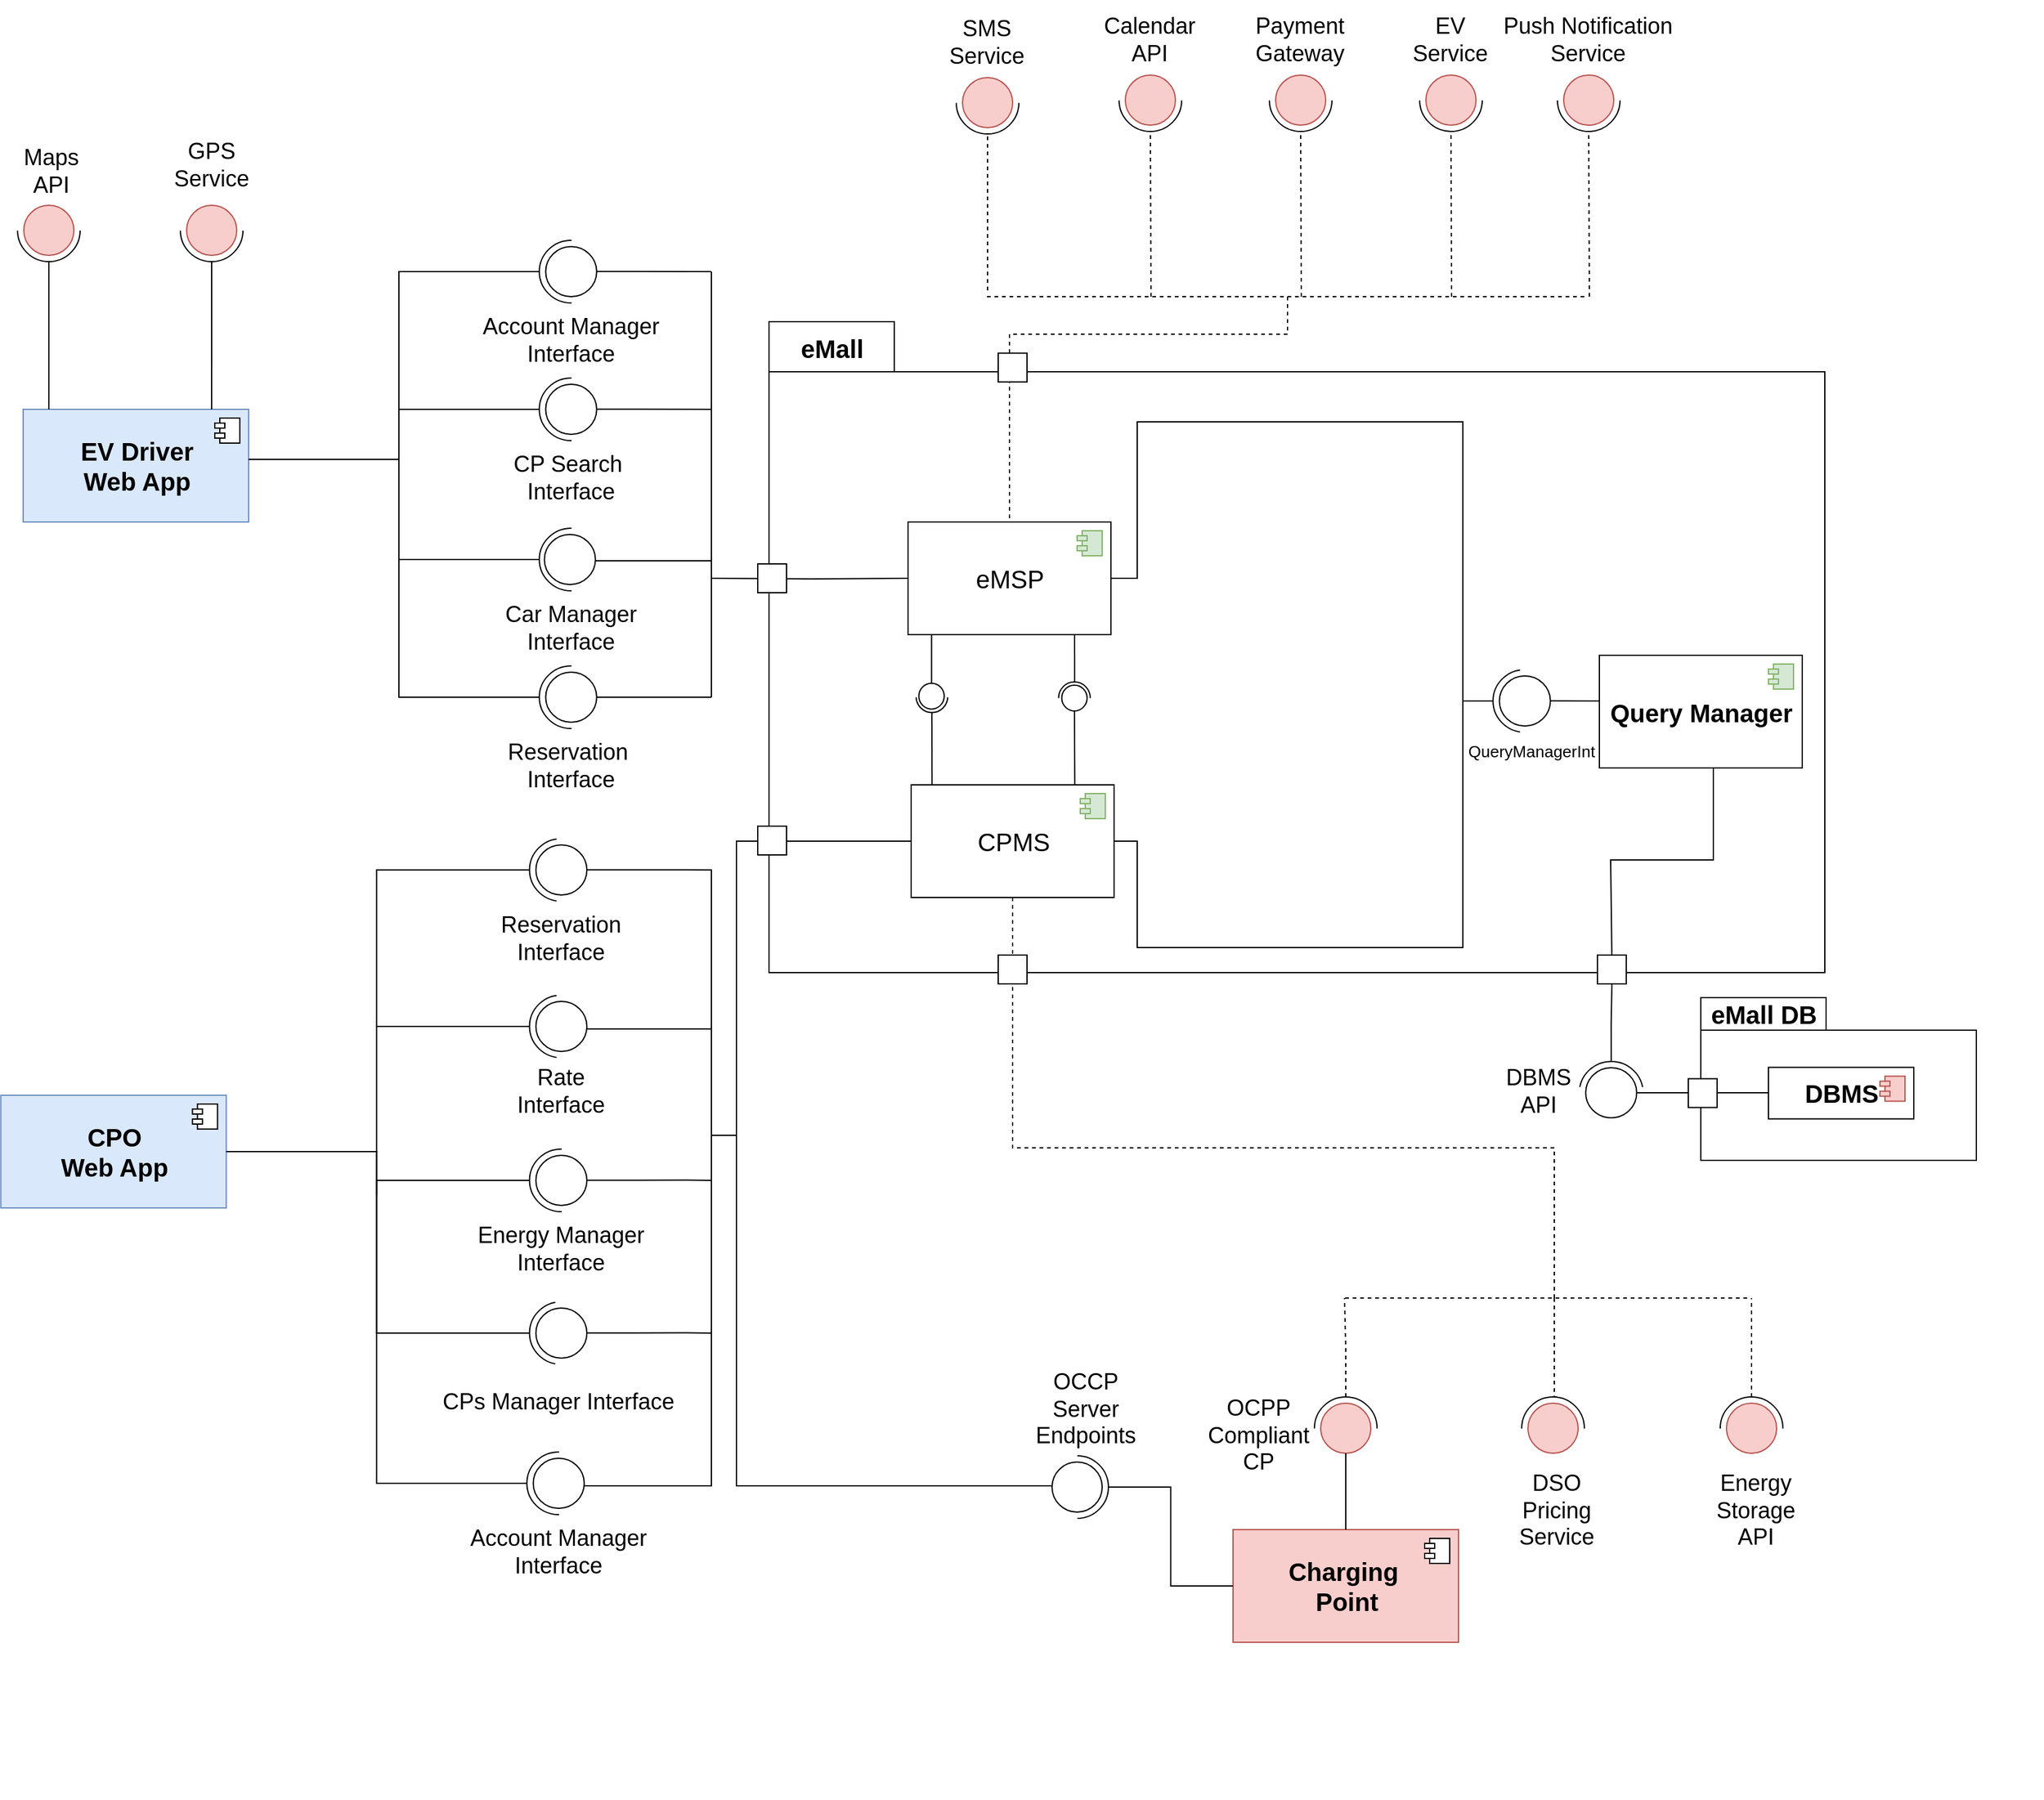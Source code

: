 <mxfile version="20.7.4" type="device"><diagram id="Lw5kkMuMrnF7vJ6KjVIi" name="Pagina-1"><mxGraphModel dx="2704" dy="1705" grid="1" gridSize="10" guides="1" tooltips="1" connect="1" arrows="1" fold="1" page="1" pageScale="1" pageWidth="827" pageHeight="1169" math="0" shadow="0"><root><mxCell id="0"/><mxCell id="1" parent="0"/><mxCell id="701" value="" style="group;rotation=90;" parent="1" connectable="0" vertex="1"><mxGeometry x="-53" y="458" width="60.5" height="91.5" as="geometry"/></mxCell><mxCell id="702" value="" style="group;rotation=0;rounded=0;fontSize=20;" parent="701" connectable="0" vertex="1"><mxGeometry x="43" y="-57" width="55" height="60" as="geometry"/></mxCell><mxCell id="703" value="" style="ellipse;fillColor=#ffffff;strokeColor=#000000;fontSize=20;rotation=-180;" parent="702" vertex="1"><mxGeometry x="7" y="5" width="50" height="50" as="geometry"/></mxCell><mxCell id="704" value="" style="rounded=0;whiteSpace=wrap;html=1;fontSize=20;strokeWidth=0;rotation=-180;strokeColor=none;" parent="702" vertex="1"><mxGeometry x="2" width="30" height="60" as="geometry"/></mxCell><mxCell id="705" value="" style="ellipse;fontSize=20;rotation=-180;" parent="702" vertex="1"><mxGeometry x="12" y="10" width="40" height="40" as="geometry"/></mxCell><mxCell id="224" value="" style="endArrow=none;html=1;fontSize=20;entryX=0;entryY=0.5;entryDx=0;entryDy=0;dashed=1;" parent="1" edge="1"><mxGeometry width="50" height="50" relative="1" as="geometry"><mxPoint x="431" y="-520" as="sourcePoint"/><mxPoint x="430.5" y="-652" as="targetPoint"/></mxGeometry></mxCell><mxCell id="94" value="&lt;b style=&quot;font-size: 20px&quot;&gt;EV Driver&lt;br&gt;Web App&lt;/b&gt;" style="html=1;dropTarget=0;fontSize=20;fillColor=#dae8fc;strokeColor=#6c8ebf;" parent="1" vertex="1"><mxGeometry x="-819.5" y="-430" width="180" height="90" as="geometry"/></mxCell><mxCell id="95" value="" style="shape=module;jettyWidth=8;jettyHeight=4;fontSize=20;" parent="94" vertex="1"><mxGeometry x="1" width="20" height="20" relative="1" as="geometry"><mxPoint x="-27" y="7" as="offset"/></mxGeometry></mxCell><mxCell id="137" value="" style="group;dashed=1;fontSize=20;" parent="1" vertex="1" connectable="0"><mxGeometry x="-529.5" y="-420" width="290" height="100" as="geometry"/></mxCell><mxCell id="90" value="" style="ellipse;fillColor=#ffffff;strokeColor=#000000;fontSize=20;" parent="137" vertex="1"><mxGeometry x="122.105" y="-145" width="50.877" height="50" as="geometry"/></mxCell><mxCell id="91" value="" style="rounded=0;whiteSpace=wrap;html=1;fontSize=20;strokeWidth=0;strokeColor=none;" parent="137" vertex="1"><mxGeometry x="147.544" y="-150" width="30.526" height="60" as="geometry"/></mxCell><mxCell id="89" value="" style="ellipse;fillColor=#ffffff;strokeColor=#000000;fontSize=20;shadow=0;sketch=0;" parent="137" vertex="1"><mxGeometry x="127.193" y="-140" width="40.702" height="40" as="geometry"/></mxCell><mxCell id="96" value="" style="endArrow=none;html=1;fontSize=20;strokeWidth=1;endSize=6;" parent="137" edge="1"><mxGeometry width="50" height="50" relative="1" as="geometry"><mxPoint x="167.895" y="-120.17" as="sourcePoint"/><mxPoint x="259.5" y="-120" as="targetPoint"/></mxGeometry></mxCell><mxCell id="98" value="Account Manager Interface" style="text;html=1;strokeColor=none;fillColor=none;align=center;verticalAlign=middle;whiteSpace=wrap;rounded=0;fontSize=18;" parent="137" vertex="1"><mxGeometry x="50.7" y="-80" width="193.68" height="30" as="geometry"/></mxCell><mxCell id="144" value="" style="group;fontSize=20;" parent="1" vertex="1" connectable="0"><mxGeometry x="-529.5" y="-310" width="290" height="100" as="geometry"/></mxCell><mxCell id="145" value="" style="ellipse;fillColor=#ffffff;strokeColor=#000000;fontSize=20;" parent="144" vertex="1"><mxGeometry x="122.105" y="-145" width="50.877" height="50" as="geometry"/></mxCell><mxCell id="146" value="" style="rounded=0;whiteSpace=wrap;html=1;fontSize=20;strokeWidth=0;strokeColor=none;" parent="144" vertex="1"><mxGeometry x="147.544" y="-150" width="30.526" height="60" as="geometry"/></mxCell><mxCell id="147" value="" style="ellipse;fillColor=#ffffff;strokeColor=#000000;fontSize=20;" parent="144" vertex="1"><mxGeometry x="127.193" y="-140" width="40.702" height="40" as="geometry"/></mxCell><mxCell id="148" value="" style="endArrow=none;html=1;fontSize=20;strokeWidth=1;endSize=6;" parent="144" edge="1"><mxGeometry width="50" height="50" relative="1" as="geometry"><mxPoint x="10" y="-120" as="sourcePoint"/><mxPoint x="122.105" y="-120" as="targetPoint"/></mxGeometry></mxCell><mxCell id="149" value="" style="endArrow=none;html=1;fontSize=20;strokeWidth=1;endSize=6;" parent="144" edge="1"><mxGeometry width="50" height="50" relative="1" as="geometry"><mxPoint x="167.895" y="-120.17" as="sourcePoint"/><mxPoint x="259.5" y="-120" as="targetPoint"/></mxGeometry></mxCell><mxCell id="150" value="CP Search&amp;nbsp;&lt;br style=&quot;font-size: 18px;&quot;&gt;Interface" style="text;html=1;strokeColor=none;fillColor=none;align=center;verticalAlign=middle;whiteSpace=wrap;rounded=0;fontSize=18;" parent="144" vertex="1"><mxGeometry x="76.316" y="-80" width="142.456" height="30" as="geometry"/></mxCell><mxCell id="185" value="" style="group;rotation=90;fontSize=20;" parent="1" connectable="0" vertex="1"><mxGeometry x="-827" y="-606" width="55" height="60" as="geometry"/></mxCell><mxCell id="182" value="" style="ellipse;fillColor=#ffffff;strokeColor=#000000;fontSize=20;rotation=-90;" parent="185" vertex="1"><mxGeometry x="3" y="8" width="50" height="50" as="geometry"/></mxCell><mxCell id="183" value="" style="rounded=0;whiteSpace=wrap;html=1;fontSize=20;strokeWidth=0;rotation=-90;strokeColor=none;" parent="185" vertex="1"><mxGeometry x="13" y="-12" width="30" height="60" as="geometry"/></mxCell><mxCell id="184" value="" style="ellipse;fillColor=#f8cecc;strokeColor=#b85450;fontSize=20;rotation=-90;" parent="185" vertex="1"><mxGeometry x="8" y="13" width="40" height="40" as="geometry"/></mxCell><mxCell id="192" value="" style="endArrow=none;html=1;fontSize=20;entryX=0;entryY=0.5;entryDx=0;entryDy=0;exitX=0.114;exitY=0;exitDx=0;exitDy=0;exitPerimeter=0;" parent="1" source="94" target="182" edge="1"><mxGeometry width="50" height="50" relative="1" as="geometry"><mxPoint x="-718.5" y="-430" as="sourcePoint"/><mxPoint x="-569.5" y="-510" as="targetPoint"/></mxGeometry></mxCell><mxCell id="193" value="" style="endArrow=none;html=1;fontSize=20;entryX=0;entryY=0.5;entryDx=0;entryDy=0;exitX=0.836;exitY=0;exitDx=0;exitDy=0;exitPerimeter=0;" parent="1" source="94" target="188" edge="1"><mxGeometry width="50" height="50" relative="1" as="geometry"><mxPoint x="-568.5" y="-430" as="sourcePoint"/><mxPoint x="-639" y="-610" as="targetPoint"/></mxGeometry></mxCell><mxCell id="93" value="" style="endArrow=none;html=1;fontSize=20;strokeWidth=1;endSize=6;edgeStyle=orthogonalEdgeStyle;rounded=0;entryX=0;entryY=0.5;entryDx=0;entryDy=0;exitX=1;exitY=0.444;exitDx=0;exitDy=0;exitPerimeter=0;" parent="1" source="94" target="90" edge="1"><mxGeometry width="50" height="50" relative="1" as="geometry"><mxPoint x="-513.71" y="-390" as="sourcePoint"/><mxPoint x="-409.5" y="-540" as="targetPoint"/><Array as="points"><mxPoint x="-519.5" y="-390"/><mxPoint x="-519.5" y="-540"/></Array></mxGeometry></mxCell><mxCell id="213" value="" style="group;rotation=90;rounded=0;fontSize=20;" parent="1" connectable="0" vertex="1"><mxGeometry x="292.5" y="-710" width="67.5" height="60" as="geometry"/></mxCell><mxCell id="214" value="" style="ellipse;fillColor=#ffffff;strokeColor=#000000;fontSize=20;rotation=-90;" parent="213" vertex="1"><mxGeometry x="3" y="8" width="50" height="50" as="geometry"/></mxCell><mxCell id="215" value="" style="rounded=0;whiteSpace=wrap;html=1;fontSize=20;strokeWidth=0;rotation=-90;strokeColor=none;" parent="213" vertex="1"><mxGeometry x="13" y="-12" width="30" height="60" as="geometry"/></mxCell><mxCell id="216" value="" style="ellipse;fillColor=#f8cecc;strokeColor=#b85450;fontSize=20;rotation=-90;" parent="213" vertex="1"><mxGeometry x="8" y="13" width="40" height="40" as="geometry"/></mxCell><mxCell id="218" value="" style="endArrow=none;html=1;fontSize=20;entryX=0;entryY=0.5;entryDx=0;entryDy=0;dashed=1;" parent="1" target="214" edge="1"><mxGeometry width="50" height="50" relative="1" as="geometry"><mxPoint x="321" y="-520" as="sourcePoint"/><mxPoint x="250.5" y="-707" as="targetPoint"/></mxGeometry></mxCell><mxCell id="219" value="" style="group;rotation=90;rounded=0;fontSize=20;" parent="1" connectable="0" vertex="1"><mxGeometry x="402.5" y="-710" width="55" height="60" as="geometry"/></mxCell><mxCell id="220" value="" style="ellipse;fillColor=#ffffff;strokeColor=#000000;fontSize=20;rotation=-90;" parent="219" vertex="1"><mxGeometry x="3" y="8" width="50" height="50" as="geometry"/></mxCell><mxCell id="221" value="" style="rounded=0;whiteSpace=wrap;html=1;fontSize=20;strokeWidth=0;rotation=-90;strokeColor=none;" parent="219" vertex="1"><mxGeometry x="13" y="-12" width="30" height="60" as="geometry"/></mxCell><mxCell id="222" value="" style="ellipse;fillColor=#f8cecc;strokeColor=#b85450;fontSize=20;rotation=-90;" parent="219" vertex="1"><mxGeometry x="8" y="13" width="40" height="40" as="geometry"/></mxCell><mxCell id="223" value="Push Notification&lt;br style=&quot;font-size: 18px;&quot;&gt;Service" style="text;html=1;strokeColor=none;fillColor=none;align=center;verticalAlign=middle;whiteSpace=wrap;rounded=0;fontSize=18;" parent="1" vertex="1"><mxGeometry x="360" y="-745" width="140" height="40" as="geometry"/></mxCell><mxCell id="238" value="" style="group;fontStyle=0;fontSize=20;" parent="1" vertex="1" connectable="0"><mxGeometry x="-529.5" y="-80" width="312.5" height="90" as="geometry"/></mxCell><mxCell id="239" value="" style="ellipse;fillColor=#ffffff;strokeColor=#000000;fontSize=20;fontStyle=4" parent="238" vertex="1"><mxGeometry x="122.105" y="-145" width="50.877" height="50" as="geometry"/></mxCell><mxCell id="240" value="" style="rounded=0;whiteSpace=wrap;html=1;fontSize=20;strokeWidth=0;strokeColor=none;fontStyle=4;fillColor=default;" parent="238" vertex="1"><mxGeometry x="147.544" y="-150" width="30.526" height="60" as="geometry"/></mxCell><mxCell id="241" value="" style="ellipse;fillColor=#ffffff;strokeColor=#000000;fontSize=20;fontStyle=0" parent="238" vertex="1"><mxGeometry x="127.193" y="-140" width="40.702" height="40" as="geometry"/></mxCell><mxCell id="242" value="" style="endArrow=none;html=1;fontSize=20;strokeWidth=1;endSize=6;rounded=0;fontStyle=0;edgeStyle=orthogonalEdgeStyle;" parent="238" edge="1"><mxGeometry width="50" height="50" relative="1" as="geometry"><mxPoint x="10" y="-230" as="sourcePoint"/><mxPoint x="122.105" y="-120" as="targetPoint"/><Array as="points"><mxPoint x="10" y="-230"/><mxPoint x="10" y="-120"/></Array></mxGeometry></mxCell><mxCell id="244" value="Reservation&amp;nbsp;&lt;br style=&quot;font-size: 18px;&quot;&gt;Interface" style="text;html=1;strokeColor=none;fillColor=none;align=center;verticalAlign=middle;whiteSpace=wrap;rounded=0;fontSize=18;fontStyle=0" parent="238" vertex="1"><mxGeometry x="76.316" y="-80" width="142.456" height="30" as="geometry"/></mxCell><mxCell id="WbtDh6yJyEdc71KF4MCt-1039" value="" style="endArrow=none;html=1;rounded=0;exitX=1;exitY=0.5;exitDx=0;exitDy=0;" parent="238" source="241" edge="1"><mxGeometry width="50" height="50" relative="1" as="geometry"><mxPoint x="219.5" y="-80" as="sourcePoint"/><mxPoint x="259.5" y="-120" as="targetPoint"/></mxGeometry></mxCell><mxCell id="245" value="" style="group;fontStyle=0;fontSize=20;" parent="1" vertex="1" connectable="0"><mxGeometry x="-529.5" y="-190" width="290" height="90" as="geometry"/></mxCell><mxCell id="246" value="" style="ellipse;fillColor=#ffffff;strokeColor=#000000;fontSize=20;fontStyle=4" parent="245" vertex="1"><mxGeometry x="122.105" y="-145" width="50.877" height="50" as="geometry"/></mxCell><mxCell id="247" value="" style="rounded=0;whiteSpace=wrap;html=1;fontSize=20;strokeWidth=0;strokeColor=none;fontStyle=4" parent="245" vertex="1"><mxGeometry x="147.544" y="-150" width="30.526" height="60" as="geometry"/></mxCell><mxCell id="248" value="" style="ellipse;fillColor=#ffffff;strokeColor=#000000;fontSize=20;fontStyle=4" parent="245" vertex="1"><mxGeometry x="126.193" y="-140" width="40.702" height="40" as="geometry"/></mxCell><mxCell id="249" value="" style="endArrow=none;html=1;fontSize=20;strokeWidth=1;endSize=6;rounded=0;fontStyle=4;edgeStyle=orthogonalEdgeStyle;" parent="245" edge="1"><mxGeometry width="50" height="50" relative="1" as="geometry"><mxPoint x="10" y="-200" as="sourcePoint"/><mxPoint x="122.105" y="-120" as="targetPoint"/><Array as="points"><mxPoint x="10" y="-200"/><mxPoint x="10" y="-120"/></Array></mxGeometry></mxCell><mxCell id="250" value="" style="endArrow=none;html=1;fontSize=20;strokeWidth=1;endSize=6;fontStyle=4;" parent="245" edge="1"><mxGeometry width="50" height="50" relative="1" as="geometry"><mxPoint x="167" y="-119" as="sourcePoint"/><mxPoint x="259.5" y="-119" as="targetPoint"/></mxGeometry></mxCell><mxCell id="251" value="Car Manager&lt;br style=&quot;font-size: 18px;&quot;&gt;Interface" style="text;html=1;strokeColor=none;fillColor=none;align=center;verticalAlign=middle;whiteSpace=wrap;rounded=0;fontSize=18;fontStyle=0" parent="245" vertex="1"><mxGeometry x="76.316" y="-80" width="142.456" height="30" as="geometry"/></mxCell><mxCell id="330" value="" style="group;fontStyle=4;fontSize=20;" parent="1" connectable="0" vertex="1"><mxGeometry x="-80" y="-730" width="60" height="198.45" as="geometry"/></mxCell><mxCell id="225" value="" style="group;rotation=90;rounded=0;fontSize=20;" parent="330" connectable="0" vertex="1"><mxGeometry x="2.5" y="22" width="55" height="60" as="geometry"/></mxCell><mxCell id="226" value="" style="ellipse;fillColor=#ffffff;strokeColor=#000000;fontSize=20;rotation=-90;" parent="225" vertex="1"><mxGeometry x="3" y="8" width="50" height="50" as="geometry"/></mxCell><mxCell id="227" value="" style="rounded=0;whiteSpace=wrap;html=1;fontSize=20;strokeWidth=0;rotation=-90;strokeColor=none;" parent="225" vertex="1"><mxGeometry x="13" y="-12" width="30" height="60" as="geometry"/></mxCell><mxCell id="228" value="" style="ellipse;fillColor=#f8cecc;strokeColor=#b85450;fontSize=20;rotation=-90;" parent="225" vertex="1"><mxGeometry x="8" y="13" width="40" height="40" as="geometry"/></mxCell><mxCell id="229" value="SMS Service" style="text;html=1;strokeColor=none;fillColor=none;align=center;verticalAlign=middle;whiteSpace=wrap;rounded=0;fontSize=18;" parent="330" vertex="1"><mxGeometry y="-8" width="60" height="30" as="geometry"/></mxCell><mxCell id="331" value="" style="group;fontSize=20;" parent="1" vertex="1" connectable="0"><mxGeometry x="50" y="-740" width="60" height="198.45" as="geometry"/></mxCell><mxCell id="195" value="" style="group;rotation=90;rounded=0;fontSize=20;" parent="331" connectable="0" vertex="1"><mxGeometry x="2.5" y="30" width="55" height="60" as="geometry"/></mxCell><mxCell id="196" value="" style="ellipse;fillColor=#ffffff;strokeColor=#000000;fontSize=20;rotation=-90;" parent="195" vertex="1"><mxGeometry x="3" y="8" width="50" height="50" as="geometry"/></mxCell><mxCell id="197" value="" style="rounded=0;whiteSpace=wrap;html=1;fontSize=20;strokeWidth=0;rotation=-90;strokeColor=none;" parent="195" vertex="1"><mxGeometry x="13" y="-12" width="30" height="60" as="geometry"/></mxCell><mxCell id="198" value="" style="ellipse;fillColor=#f8cecc;strokeColor=#b85450;fontSize=20;rotation=-90;" parent="195" vertex="1"><mxGeometry x="8" y="13" width="40" height="40" as="geometry"/></mxCell><mxCell id="199" value="Calendar&lt;br style=&quot;font-size: 18px;&quot;&gt;API" style="text;html=1;strokeColor=none;fillColor=none;align=center;verticalAlign=middle;whiteSpace=wrap;rounded=0;fontSize=18;" parent="331" vertex="1"><mxGeometry width="60" height="30" as="geometry"/></mxCell><mxCell id="230" value="" style="endArrow=none;html=1;fontSize=20;dashed=1;entryX=0;entryY=0.5;entryDx=0;entryDy=0;exitX=0.458;exitY=-0.004;exitDx=0;exitDy=0;exitPerimeter=0;" parent="1" target="226" edge="1"><mxGeometry width="50" height="50" relative="1" as="geometry"><mxPoint x="-49.466" y="-524.942" as="sourcePoint"/><mxPoint x="-50" y="-649" as="targetPoint"/></mxGeometry></mxCell><mxCell id="332" value="" style="group;fontSize=20;" parent="1" vertex="1" connectable="0"><mxGeometry x="170" y="-740" width="60" height="198" as="geometry"/></mxCell><mxCell id="207" value="" style="group;rotation=90;rounded=0;fontSize=20;" parent="332" connectable="0" vertex="1"><mxGeometry x="2.5" y="30" width="55" height="60" as="geometry"/></mxCell><mxCell id="208" value="" style="ellipse;fillColor=#ffffff;strokeColor=#000000;fontSize=20;rotation=-90;" parent="207" vertex="1"><mxGeometry x="3" y="8" width="50" height="50" as="geometry"/></mxCell><mxCell id="209" value="" style="rounded=0;whiteSpace=wrap;html=1;fontSize=20;strokeWidth=0;rotation=-90;strokeColor=none;" parent="207" vertex="1"><mxGeometry x="13" y="-12" width="30" height="60" as="geometry"/></mxCell><mxCell id="210" value="" style="ellipse;fillColor=#f8cecc;strokeColor=#b85450;fontSize=20;rotation=-90;" parent="207" vertex="1"><mxGeometry x="8" y="13" width="40" height="40" as="geometry"/></mxCell><mxCell id="211" value="Payment&lt;br style=&quot;font-size: 18px;&quot;&gt;Gateway" style="text;html=1;strokeColor=none;fillColor=none;align=center;verticalAlign=middle;whiteSpace=wrap;rounded=0;fontSize=18;" parent="332" vertex="1"><mxGeometry width="60" height="30" as="geometry"/></mxCell><mxCell id="200" value="" style="endArrow=none;html=1;fontSize=20;entryX=0;entryY=0.5;entryDx=0;entryDy=0;dashed=1;" parent="1" target="196" edge="1"><mxGeometry width="50" height="50" relative="1" as="geometry"><mxPoint x="81" y="-520" as="sourcePoint"/><mxPoint x="10.5" y="-722" as="targetPoint"/></mxGeometry></mxCell><mxCell id="212" value="" style="endArrow=none;html=1;fontSize=20;entryX=0;entryY=0.5;entryDx=0;entryDy=0;dashed=1;" parent="1" target="208" edge="1"><mxGeometry width="50" height="50" relative="1" as="geometry"><mxPoint x="201" y="-520" as="sourcePoint"/><mxPoint x="130.5" y="-722" as="targetPoint"/></mxGeometry></mxCell><mxCell id="383" value="" style="group;fontSize=20;" parent="1" connectable="0" vertex="1"><mxGeometry x="520" y="40" width="220" height="130" as="geometry"/></mxCell><mxCell id="384" value="" style="shape=folder;fontStyle=1;spacingTop=10;tabWidth=100;tabHeight=26;tabPosition=left;html=1;direction=east;flipV=0;flipH=0;labelPosition=center;verticalLabelPosition=middle;align=center;verticalAlign=middle;horizontal=1;labelBackgroundColor=none;fontSize=20;" parent="383" vertex="1"><mxGeometry width="220" height="130" as="geometry"/></mxCell><mxCell id="385" value="eMall DB" style="text;strokeColor=none;fillColor=none;html=1;fontSize=20;fontStyle=1;verticalAlign=middle;align=center;" parent="383" vertex="1"><mxGeometry y="3" width="100" height="20" as="geometry"/></mxCell><mxCell id="386" value="&lt;b style=&quot;font-size: 20px;&quot;&gt;DBMS&lt;/b&gt;" style="html=1;dropTarget=0;fontSize=20;fontStyle=0;" parent="383" vertex="1"><mxGeometry x="53.976" y="55.714" width="116.044" height="41.133" as="geometry"/></mxCell><mxCell id="387" value="" style="shape=module;jettyWidth=8;jettyHeight=4;fontSize=20;fillColor=#f8cecc;strokeColor=#b85450;" parent="386" vertex="1"><mxGeometry x="1" width="20" height="20" relative="1" as="geometry"><mxPoint x="-27" y="7" as="offset"/></mxGeometry></mxCell><mxCell id="Wueq8j8OSEsdgoLi7fvw-908" value="" style="whiteSpace=wrap;html=1;aspect=fixed;rounded=0;fontSize=20;fillColor=#FFFFFF;" parent="383" vertex="1"><mxGeometry x="-10" y="64.78" width="23" height="23" as="geometry"/></mxCell><mxCell id="Wueq8j8OSEsdgoLi7fvw-909" value="" style="endArrow=none;html=1;fontSize=20;strokeWidth=1;endSize=6;" parent="383" edge="1"><mxGeometry width="50" height="50" relative="1" as="geometry"><mxPoint x="13.005" y="75.94" as="sourcePoint"/><mxPoint x="54.22" y="75.94" as="targetPoint"/></mxGeometry></mxCell><mxCell id="497" value="" style="ellipse;fillColor=#ffffff;strokeColor=#000000;fontSize=20;" parent="1" vertex="1"><mxGeometry x="422.995" y="91" width="50.877" height="50" as="geometry"/></mxCell><mxCell id="498" value="" style="rounded=0;whiteSpace=wrap;html=1;fontSize=20;strokeWidth=0;strokeColor=none;rotation=-90;" parent="1" vertex="1"><mxGeometry x="429.12" y="101" width="39.66" height="60" as="geometry"/></mxCell><mxCell id="499" value="" style="ellipse;fillColor=#ffffff;strokeColor=#000000;fontSize=20;" parent="1" vertex="1"><mxGeometry x="428.083" y="96" width="40.702" height="40" as="geometry"/></mxCell><mxCell id="501" value="DBMS&lt;br style=&quot;font-size: 18px;&quot;&gt;API" style="text;html=1;strokeColor=none;fillColor=none;align=center;verticalAlign=middle;whiteSpace=wrap;rounded=0;fontSize=18;" parent="1" vertex="1"><mxGeometry x="361.56" y="100" width="56.67" height="30" as="geometry"/></mxCell><mxCell id="217" value="EV &lt;br style=&quot;font-size: 18px;&quot;&gt;Service" style="text;html=1;strokeColor=none;fillColor=none;align=center;verticalAlign=middle;whiteSpace=wrap;rounded=0;fontSize=18;" parent="1" vertex="1"><mxGeometry x="280" y="-740" width="80" height="30" as="geometry"/></mxCell><mxCell id="531" value="" style="group;dashed=1;fontSize=20;" parent="1" vertex="1" connectable="0"><mxGeometry x="-503" y="160" width="290" height="100" as="geometry"/></mxCell><mxCell id="532" value="" style="ellipse;fillColor=#ffffff;strokeColor=#000000;fontSize=20;" parent="531" vertex="1"><mxGeometry x="87.785" y="-247" width="50.877" height="50" as="geometry"/></mxCell><mxCell id="533" value="" style="rounded=0;whiteSpace=wrap;html=1;fontSize=20;strokeWidth=0;strokeColor=none;rotation=-90;direction=south;" parent="531" vertex="1"><mxGeometry x="94.397" y="-237.263" width="60" height="30.526" as="geometry"/></mxCell><mxCell id="534" value="" style="ellipse;fillColor=#ffffff;strokeColor=#000000;fontSize=20;shadow=0;sketch=0;" parent="531" vertex="1"><mxGeometry x="92.873" y="-242" width="40.702" height="40" as="geometry"/></mxCell><mxCell id="536" value="Reservation&lt;br&gt;Interface" style="text;html=1;strokeColor=none;fillColor=none;align=center;verticalAlign=middle;whiteSpace=wrap;rounded=0;fontSize=18;" parent="531" vertex="1"><mxGeometry x="16.38" y="-182" width="193.68" height="30" as="geometry"/></mxCell><mxCell id="535" value="" style="endArrow=none;html=1;fontSize=20;strokeWidth=1;endSize=6;edgeStyle=orthogonalEdgeStyle;rounded=0;" parent="531" edge="1"><mxGeometry width="50" height="50" relative="1" as="geometry"><mxPoint x="133.575" y="-222.1" as="sourcePoint"/><mxPoint x="233" y="-220" as="targetPoint"/><Array as="points"><mxPoint x="213" y="-222"/><mxPoint x="213" y="-222"/></Array></mxGeometry></mxCell><mxCell id="646" value="" style="rounded=0;whiteSpace=wrap;html=1;fontSize=20;strokeColor=#FFFFFF;strokeWidth=1;" parent="531" vertex="1"><mxGeometry x="24.68" y="-232" width="10" height="20" as="geometry"/></mxCell><mxCell id="548" value="" style="group;dashed=1;fontSize=20;" parent="1" vertex="1" connectable="0"><mxGeometry x="-503" y="308" width="290" height="100" as="geometry"/></mxCell><mxCell id="549" value="" style="ellipse;fillColor=#ffffff;strokeColor=#000000;fontSize=20;" parent="548" vertex="1"><mxGeometry x="87.785" y="-270" width="50.877" height="50" as="geometry"/></mxCell><mxCell id="550" value="" style="rounded=0;whiteSpace=wrap;html=1;fontSize=20;strokeWidth=0;strokeColor=none;rotation=0;" parent="548" vertex="1"><mxGeometry x="109.134" y="-274" width="30.526" height="60" as="geometry"/></mxCell><mxCell id="551" value="" style="ellipse;fillColor=#ffffff;strokeColor=#000000;fontSize=20;shadow=0;sketch=0;" parent="548" vertex="1"><mxGeometry x="92.873" y="-265" width="40.702" height="40" as="geometry"/></mxCell><mxCell id="553" value="Rate&lt;br&gt;Interface" style="text;html=1;strokeColor=none;fillColor=none;align=center;verticalAlign=middle;whiteSpace=wrap;rounded=0;fontSize=18;" parent="548" vertex="1"><mxGeometry x="16.38" y="-208" width="193.68" height="30" as="geometry"/></mxCell><mxCell id="554" value="" style="group" parent="1" connectable="0" vertex="1"><mxGeometry x="534" y="359.5" width="60.5" height="91.5" as="geometry"/></mxCell><mxCell id="542" value="" style="group;rotation=-90;rounded=0;fontSize=20;" parent="554" connectable="0" vertex="1"><mxGeometry x="-0.5" y="-2.5" width="55" height="60" as="geometry"/></mxCell><mxCell id="543" value="" style="ellipse;fillColor=#ffffff;strokeColor=#000000;fontSize=20;rotation=-270;" parent="542" vertex="1"><mxGeometry x="2" y="2" width="50" height="50" as="geometry"/></mxCell><mxCell id="544" value="" style="rounded=0;whiteSpace=wrap;html=1;fontSize=20;strokeWidth=0;rotation=-270;strokeColor=none;" parent="542" vertex="1"><mxGeometry x="11" y="12" width="30" height="60" as="geometry"/></mxCell><mxCell id="545" value="" style="ellipse;fillColor=#f8cecc;strokeColor=#b85450;fontSize=20;rotation=-270;" parent="542" vertex="1"><mxGeometry x="7" y="7" width="40" height="40" as="geometry"/></mxCell><mxCell id="546" value="Energy&lt;br&gt;Storage&lt;br&gt;API" style="text;html=1;strokeColor=none;fillColor=none;align=center;verticalAlign=middle;whiteSpace=wrap;rounded=0;fontSize=18;" parent="554" vertex="1"><mxGeometry x="-0.5" y="75.5" width="60" height="30" as="geometry"/></mxCell><mxCell id="555" value="" style="group" parent="1" connectable="0" vertex="1"><mxGeometry x="372.5" y="359.5" width="60.5" height="97.5" as="geometry"/></mxCell><mxCell id="537" value="" style="group;rotation=-90;rounded=0;fontSize=20;" parent="555" connectable="0" vertex="1"><mxGeometry x="2.5" y="-2.5" width="55" height="60" as="geometry"/></mxCell><mxCell id="538" value="" style="ellipse;fillColor=#ffffff;strokeColor=#000000;fontSize=20;rotation=-270;" parent="537" vertex="1"><mxGeometry x="2" y="2" width="50" height="50" as="geometry"/></mxCell><mxCell id="539" value="" style="rounded=0;whiteSpace=wrap;html=1;fontSize=20;strokeWidth=0;rotation=-270;strokeColor=none;" parent="537" vertex="1"><mxGeometry x="12" y="12" width="30" height="60" as="geometry"/></mxCell><mxCell id="540" value="" style="ellipse;fillColor=#f8cecc;strokeColor=#b85450;fontSize=20;rotation=-270;" parent="537" vertex="1"><mxGeometry x="7" y="7" width="40" height="40" as="geometry"/></mxCell><mxCell id="541" value="DSO Pricing&lt;br&gt;Service" style="text;html=1;strokeColor=none;fillColor=none;align=center;verticalAlign=middle;whiteSpace=wrap;rounded=0;fontSize=18;" parent="555" vertex="1"><mxGeometry x="2.5" y="75.5" width="60" height="30" as="geometry"/></mxCell><mxCell id="556" value="" style="group" parent="1" connectable="0" vertex="1"><mxGeometry x="207" y="359.5" width="60.5" height="91.5" as="geometry"/></mxCell><mxCell id="557" value="" style="group;rotation=-90;rounded=0;fontSize=20;" parent="556" connectable="0" vertex="1"><mxGeometry x="2.5" y="-2.5" width="55" height="60" as="geometry"/></mxCell><mxCell id="558" value="" style="ellipse;fillColor=#ffffff;strokeColor=#000000;fontSize=20;rotation=-270;" parent="557" vertex="1"><mxGeometry x="2" y="2" width="50" height="50" as="geometry"/></mxCell><mxCell id="559" value="" style="rounded=0;whiteSpace=wrap;html=1;fontSize=20;strokeWidth=0;rotation=-270;strokeColor=none;" parent="557" vertex="1"><mxGeometry x="12" y="12" width="30" height="60" as="geometry"/></mxCell><mxCell id="560" value="" style="ellipse;fillColor=#f8cecc;strokeColor=#b85450;fontSize=20;rotation=-270;" parent="557" vertex="1"><mxGeometry x="7" y="7" width="40" height="40" as="geometry"/></mxCell><mxCell id="574" value="" style="endArrow=none;dashed=1;html=1;fontSize=20;exitX=0;exitY=0.5;exitDx=0;exitDy=0;entryX=0.5;entryY=1;entryDx=0;entryDy=0;edgeStyle=orthogonalEdgeStyle;rounded=0;" parent="1" source="558" edge="1"><mxGeometry width="50" height="50" relative="1" as="geometry"><mxPoint x="146.83" y="359.5" as="sourcePoint"/><mxPoint x="235.5" y="280" as="targetPoint"/></mxGeometry></mxCell><mxCell id="575" value="" style="endArrow=none;dashed=1;html=1;fontSize=20;exitX=0;exitY=0.5;exitDx=0;exitDy=0;edgeStyle=orthogonalEdgeStyle;rounded=0;" parent="1" edge="1"><mxGeometry width="50" height="50" relative="1" as="geometry"><mxPoint x="405" y="359.0" as="sourcePoint"/><mxPoint x="403" y="280" as="targetPoint"/><Array as="points"><mxPoint x="403" y="359"/></Array></mxGeometry></mxCell><mxCell id="580" value="" style="endArrow=none;dashed=1;html=1;fontSize=20;exitX=0;exitY=0.5;exitDx=0;exitDy=0;entryX=0.5;entryY=1;entryDx=0;entryDy=0;edgeStyle=orthogonalEdgeStyle;rounded=0;" parent="1" edge="1"><mxGeometry width="50" height="50" relative="1" as="geometry"><mxPoint x="560.5" y="359" as="sourcePoint"/><mxPoint x="560.5" y="280" as="targetPoint"/></mxGeometry></mxCell><mxCell id="436" value="" style="endArrow=none;html=1;fontSize=20;strokeWidth=1;endSize=6;" parent="1" source="499" edge="1"><mxGeometry width="50" height="50" relative="1" as="geometry"><mxPoint x="475.785" y="120" as="sourcePoint"/><mxPoint x="510" y="116" as="targetPoint"/></mxGeometry></mxCell><mxCell id="583" value="" style="group;dashed=1;fontSize=20;" parent="1" connectable="0" vertex="1"><mxGeometry x="-503" y="408" width="290" height="100" as="geometry"/></mxCell><mxCell id="584" value="" style="ellipse;fillColor=#ffffff;strokeColor=#000000;fontSize=20;" parent="583" vertex="1"><mxGeometry x="87.785" y="-247" width="50.877" height="50" as="geometry"/></mxCell><mxCell id="585" value="" style="rounded=0;whiteSpace=wrap;html=1;fontSize=20;strokeWidth=0;strokeColor=none;" parent="583" vertex="1"><mxGeometry x="113.224" y="-252" width="30.526" height="60" as="geometry"/></mxCell><mxCell id="586" value="" style="ellipse;fillColor=#ffffff;strokeColor=#000000;fontSize=20;shadow=0;sketch=0;" parent="583" vertex="1"><mxGeometry x="92.873" y="-242" width="40.702" height="40" as="geometry"/></mxCell><mxCell id="587" value="" style="endArrow=none;html=1;fontSize=20;strokeWidth=1;endSize=6;edgeStyle=orthogonalEdgeStyle;rounded=0;" parent="583" edge="1"><mxGeometry width="50" height="50" relative="1" as="geometry"><mxPoint x="133.575" y="-222.17" as="sourcePoint"/><mxPoint x="233" y="-222" as="targetPoint"/><Array as="points"><mxPoint x="213" y="-222"/><mxPoint x="213" y="-222"/></Array></mxGeometry></mxCell><mxCell id="588" value="Energy Manager Interface" style="text;html=1;strokeColor=none;fillColor=none;align=center;verticalAlign=middle;whiteSpace=wrap;rounded=0;fontSize=18;" parent="583" vertex="1"><mxGeometry x="16.38" y="-182" width="193.68" height="30" as="geometry"/></mxCell><mxCell id="596" value="" style="group;dashed=1;fontSize=20;" parent="1" connectable="0" vertex="1"><mxGeometry x="-503" y="530" width="382.87" height="150" as="geometry"/></mxCell><mxCell id="597" value="" style="ellipse;fillColor=#ffffff;strokeColor=#000000;fontSize=20;" parent="596" vertex="1"><mxGeometry x="87.785" y="-247" width="50.877" height="50" as="geometry"/></mxCell><mxCell id="598" value="" style="rounded=0;whiteSpace=wrap;html=1;fontSize=20;strokeWidth=0;strokeColor=none;rotation=0;" parent="596" vertex="1"><mxGeometry x="108.13" y="-252" width="37.55" height="60" as="geometry"/></mxCell><mxCell id="599" value="" style="ellipse;fillColor=#ffffff;strokeColor=#000000;fontSize=20;shadow=0;sketch=0;" parent="596" vertex="1"><mxGeometry x="92.873" y="-242" width="40.702" height="40" as="geometry"/></mxCell><mxCell id="600" value="" style="endArrow=none;html=1;fontSize=20;strokeWidth=1;endSize=6;edgeStyle=orthogonalEdgeStyle;rounded=0;" parent="596" edge="1"><mxGeometry width="50" height="50" relative="1" as="geometry"><mxPoint x="133.575" y="-222.17" as="sourcePoint"/><mxPoint x="233" y="-222" as="targetPoint"/><Array as="points"><mxPoint x="213" y="-222"/><mxPoint x="213" y="-222"/></Array></mxGeometry></mxCell><mxCell id="601" value="CPs Manager Interface" style="text;html=1;strokeColor=none;fillColor=none;align=center;verticalAlign=middle;whiteSpace=wrap;rounded=0;fontSize=18;" parent="596" vertex="1"><mxGeometry x="13.84" y="-182" width="193.68" height="30" as="geometry"/></mxCell><mxCell id="28" value="&lt;b style=&quot;font-size: 20px&quot;&gt;CPO&lt;br&gt;Web App&lt;br&gt;&lt;/b&gt;" style="html=1;dropTarget=0;fontSize=20;fillColor=#dae8fc;strokeColor=#6c8ebf;" parent="1" vertex="1"><mxGeometry x="-837.32" y="118" width="180" height="90" as="geometry"/></mxCell><mxCell id="29" value="" style="shape=module;jettyWidth=8;jettyHeight=4;fontSize=20;" parent="28" vertex="1"><mxGeometry x="1" width="20" height="20" relative="1" as="geometry"><mxPoint x="-27" y="7" as="offset"/></mxGeometry></mxCell><mxCell id="608" value="" style="group;dashed=1;fontSize=20;" parent="1" connectable="0" vertex="1"><mxGeometry x="-567.32" y="408" width="290" height="100" as="geometry"/></mxCell><mxCell id="609" value="" style="ellipse;fillColor=#ffffff;strokeColor=#000000;fontSize=20;" parent="608" vertex="1"><mxGeometry x="149.995" y="-5" width="50.877" height="50" as="geometry"/></mxCell><mxCell id="610" value="" style="rounded=0;whiteSpace=wrap;html=1;fontSize=20;strokeWidth=0;strokeColor=none;" parent="608" vertex="1"><mxGeometry x="175.434" y="-10" width="30.526" height="60" as="geometry"/></mxCell><mxCell id="611" value="" style="ellipse;fillColor=#ffffff;strokeColor=#000000;fontSize=20;shadow=0;sketch=0;" parent="608" vertex="1"><mxGeometry x="155.083" width="40.702" height="40" as="geometry"/></mxCell><mxCell id="612" value="" style="endArrow=none;html=1;fontSize=20;strokeWidth=1;endSize=6;edgeStyle=orthogonalEdgeStyle;rounded=0;" parent="608" edge="1"><mxGeometry width="50" height="50" relative="1" as="geometry"><mxPoint x="195.785" y="19.83" as="sourcePoint"/><mxPoint x="297.32" y="20" as="targetPoint"/><Array as="points"><mxPoint x="196" y="22"/><mxPoint x="297" y="22"/></Array></mxGeometry></mxCell><mxCell id="613" value="Account Manager&lt;br&gt;Interface" style="text;html=1;strokeColor=none;fillColor=none;align=center;verticalAlign=middle;whiteSpace=wrap;rounded=0;fontSize=18;" parent="608" vertex="1"><mxGeometry x="78.59" y="60" width="193.68" height="30" as="geometry"/></mxCell><mxCell id="552" value="" style="endArrow=none;html=1;fontSize=20;strokeWidth=1;endSize=6;exitX=1;exitY=0.5;exitDx=0;exitDy=0;edgeStyle=orthogonalEdgeStyle;elbow=vertical;rounded=0;" parent="1" edge="1"><mxGeometry width="50" height="50" relative="1" as="geometry"><mxPoint x="-369.425" y="63" as="sourcePoint"/><mxPoint x="-270" y="65" as="targetPoint"/><Array as="points"><mxPoint x="-369" y="65"/></Array></mxGeometry></mxCell><mxCell id="618" value="" style="endArrow=none;html=1;fontSize=20;strokeWidth=1;endSize=6;rounded=0;exitX=1;exitY=0.5;exitDx=0;exitDy=0;edgeStyle=orthogonalEdgeStyle;entryX=0;entryY=0.5;entryDx=0;entryDy=0;" parent="1" target="597" edge="1"><mxGeometry width="50" height="50" relative="1" as="geometry"><mxPoint x="-647.32" y="163" as="sourcePoint"/><mxPoint x="-407.32" y="308" as="targetPoint"/><Array as="points"><mxPoint x="-537.32" y="163"/><mxPoint x="-537.32" y="308"/></Array></mxGeometry></mxCell><mxCell id="619" value="" style="endArrow=none;html=1;fontSize=20;strokeWidth=1;endSize=6;entryX=0;entryY=0.5;entryDx=0;entryDy=0;rounded=0;exitX=1;exitY=0.5;exitDx=0;exitDy=0;edgeStyle=orthogonalEdgeStyle;" parent="1" source="28" target="609" edge="1"><mxGeometry width="50" height="50" relative="1" as="geometry"><mxPoint x="-574.815" y="48" as="sourcePoint"/><mxPoint x="-472.71" y="48.17" as="targetPoint"/><Array as="points"><mxPoint x="-537.32" y="163"/><mxPoint x="-537.32" y="428"/></Array></mxGeometry></mxCell><mxCell id="191" value="GPS&lt;br style=&quot;font-size: 18px;&quot;&gt;Service" style="text;html=1;strokeColor=none;fillColor=none;align=center;verticalAlign=middle;whiteSpace=wrap;rounded=0;fontSize=18;" parent="1" vertex="1"><mxGeometry x="-699.5" y="-640" width="60" height="30" as="geometry"/></mxCell><mxCell id="187" value="" style="group;rotation=90;rounded=0;fontSize=20;" parent="1" connectable="0" vertex="1"><mxGeometry x="-697" y="-606" width="55" height="60" as="geometry"/></mxCell><mxCell id="188" value="" style="ellipse;fillColor=#ffffff;strokeColor=#000000;fontSize=20;rotation=-90;" parent="187" vertex="1"><mxGeometry x="3" y="8" width="50" height="50" as="geometry"/></mxCell><mxCell id="189" value="" style="rounded=0;whiteSpace=wrap;html=1;fontSize=20;strokeWidth=0;rotation=-90;strokeColor=none;" parent="187" vertex="1"><mxGeometry x="13" y="-12" width="30" height="60" as="geometry"/></mxCell><mxCell id="190" value="" style="ellipse;fillColor=#f8cecc;strokeColor=#b85450;fontSize=20;rotation=-90;" parent="187" vertex="1"><mxGeometry x="8" y="13" width="40" height="40" as="geometry"/></mxCell><mxCell id="692" value="&lt;b&gt;Charging&amp;nbsp;&lt;br&gt;Point&lt;br&gt;&lt;/b&gt;" style="html=1;dropTarget=0;fontSize=20;fillColor=#f8cecc;strokeColor=#b85450;" parent="1" vertex="1"><mxGeometry x="146.5" y="465" width="180" height="90" as="geometry"/></mxCell><mxCell id="693" value="" style="shape=module;jettyWidth=8;jettyHeight=4;fontSize=20;" parent="692" vertex="1"><mxGeometry x="1" width="20" height="20" relative="1" as="geometry"><mxPoint x="-27" y="7" as="offset"/></mxGeometry></mxCell><mxCell id="561" value="OCPP&lt;br&gt;Compliant&lt;br&gt;CP" style="text;html=1;strokeColor=none;fillColor=none;align=center;verticalAlign=middle;whiteSpace=wrap;rounded=0;fontSize=18;" parent="1" vertex="1"><mxGeometry x="137" y="375" width="60" height="30" as="geometry"/></mxCell><mxCell id="695" value="" style="endArrow=none;html=1;entryX=1;entryY=0.5;entryDx=0;entryDy=0;exitX=0.5;exitY=0;exitDx=0;exitDy=0;" parent="1" source="692" target="560" edge="1"><mxGeometry width="50" height="50" relative="1" as="geometry"><mxPoint x="297" y="495" as="sourcePoint"/><mxPoint x="347" y="445" as="targetPoint"/></mxGeometry></mxCell><mxCell id="707" value="" style="endArrow=none;html=1;rounded=0;exitX=0;exitY=0.5;exitDx=0;exitDy=0;entryX=0;entryY=0.5;entryDx=0;entryDy=0;edgeStyle=orthogonalEdgeStyle;" parent="1" source="703" target="692" edge="1"><mxGeometry width="50" height="50" relative="1" as="geometry"><mxPoint x="77" y="365" as="sourcePoint"/><mxPoint x="127" y="315" as="targetPoint"/></mxGeometry></mxCell><mxCell id="708" value="OCCP Server&lt;br&gt;Endpoints" style="text;html=1;strokeColor=none;fillColor=none;align=center;verticalAlign=middle;whiteSpace=wrap;rounded=0;fontSize=18;" parent="1" vertex="1"><mxGeometry x="-1" y="354" width="60" height="30" as="geometry"/></mxCell><mxCell id="622" value="" style="endArrow=none;html=1;rounded=0;sketch=0;fontSize=18;endSize=6;strokeWidth=1;elbow=vertical;entryX=0;entryY=0.5;entryDx=0;entryDy=0;" parent="1" edge="1"><mxGeometry width="50" height="50" relative="1" as="geometry"><mxPoint x="-537.32" y="63" as="sourcePoint"/><mxPoint x="-415.215" y="63" as="targetPoint"/></mxGeometry></mxCell><mxCell id="615" value="" style="endArrow=none;html=1;fontSize=20;strokeWidth=1;endSize=6;entryX=0;entryY=0.5;entryDx=0;entryDy=0;rounded=0;edgeStyle=orthogonalEdgeStyle;" parent="1" target="532" edge="1"><mxGeometry width="50" height="50" relative="1" as="geometry"><mxPoint x="-657.32" y="163" as="sourcePoint"/><mxPoint x="-512.71" y="8.17" as="targetPoint"/><Array as="points"><mxPoint x="-537.32" y="163"/><mxPoint x="-537.32" y="-62"/></Array></mxGeometry></mxCell><mxCell id="617" value="" style="endArrow=none;html=1;fontSize=20;strokeWidth=1;endSize=6;entryX=0;entryY=0.5;entryDx=0;entryDy=0;rounded=0;edgeStyle=orthogonalEdgeStyle;" parent="1" target="584" edge="1"><mxGeometry width="50" height="50" relative="1" as="geometry"><mxPoint x="-537.32" y="198" as="sourcePoint"/><mxPoint x="-492.71" y="28.17" as="targetPoint"/><Array as="points"><mxPoint x="-537.32" y="186"/></Array></mxGeometry></mxCell><mxCell id="Wueq8j8OSEsdgoLi7fvw-813" value="" style="endArrow=none;html=1;rounded=0;exitX=1;exitY=0.5;exitDx=0;exitDy=0;edgeStyle=orthogonalEdgeStyle;" parent="1" source="705" edge="1"><mxGeometry width="50" height="50" relative="1" as="geometry"><mxPoint x="-233" y="537.22" as="sourcePoint"/><mxPoint x="-250" y="150" as="targetPoint"/><Array as="points"><mxPoint x="2" y="430"/></Array></mxGeometry></mxCell><mxCell id="Wueq8j8OSEsdgoLi7fvw-855" value="" style="group" parent="1" vertex="1" connectable="0"><mxGeometry x="-461.0" y="-757" width="193.68" height="64" as="geometry"/></mxCell><mxCell id="WbtDh6yJyEdc71KF4MCt-915" value="" style="group;fontSize=20;" parent="1" connectable="0" vertex="1"><mxGeometry x="-211" y="-500.0" width="1003.68" height="623" as="geometry"/></mxCell><mxCell id="WbtDh6yJyEdc71KF4MCt-917" value="&lt;b style=&quot;font-size: 20px;&quot;&gt;Account Manager&lt;/b&gt;" style="html=1;dropTarget=0;fontSize=20;" parent="WbtDh6yJyEdc71KF4MCt-915" vertex="1"><mxGeometry x="80" y="90" width="180" height="90" as="geometry"/></mxCell><mxCell id="WbtDh6yJyEdc71KF4MCt-919" value="" style="shape=folder;fontStyle=1;spacingTop=10;tabWidth=100;tabHeight=40;tabPosition=left;html=1;direction=east;flipV=0;flipH=0;labelPosition=center;verticalLabelPosition=middle;align=center;verticalAlign=middle;horizontal=1;labelBackgroundColor=none;fontSize=20;" parent="WbtDh6yJyEdc71KF4MCt-915" vertex="1"><mxGeometry x="-13" width="843" height="520" as="geometry"/></mxCell><mxCell id="WbtDh6yJyEdc71KF4MCt-920" value="eMall" style="text;html=1;strokeColor=none;fillColor=none;align=center;verticalAlign=middle;whiteSpace=wrap;rounded=0;fontSize=20;fontStyle=1" parent="WbtDh6yJyEdc71KF4MCt-915" vertex="1"><mxGeometry x="-8.998" y="-3.003" width="93.269" height="48.158" as="geometry"/></mxCell><mxCell id="WbtDh6yJyEdc71KF4MCt-929" value="" style="endArrow=none;dashed=1;html=1;rounded=0;fontSize=20;endSize=6;strokeWidth=1;entryX=0.5;entryY=0;entryDx=0;entryDy=0;edgeStyle=orthogonalEdgeStyle;" parent="WbtDh6yJyEdc71KF4MCt-915" target="WbtDh6yJyEdc71KF4MCt-1032" edge="1"><mxGeometry width="50" height="50" relative="1" as="geometry"><mxPoint x="401" y="-20.0" as="sourcePoint"/><mxPoint x="181.16" y="90.18" as="targetPoint"/><Array as="points"><mxPoint x="401" y="-20"/><mxPoint x="401" y="10"/><mxPoint x="179" y="10"/></Array></mxGeometry></mxCell><mxCell id="WbtDh6yJyEdc71KF4MCt-989" value="" style="group;dashed=1;fontSize=20;" parent="WbtDh6yJyEdc71KF4MCt-915" vertex="1" connectable="0"><mxGeometry x="504.98" y="261.5" width="346.8" height="100" as="geometry"/></mxCell><mxCell id="WbtDh6yJyEdc71KF4MCt-990" value="" style="group" parent="WbtDh6yJyEdc71KF4MCt-989" vertex="1" connectable="0"><mxGeometry x="50.7" y="22" width="193.68" height="74.5" as="geometry"/></mxCell><mxCell id="WbtDh6yJyEdc71KF4MCt-1020" value="" style="ellipse;fillColor=#ffffff;strokeColor=#000000;fontSize=20;" parent="WbtDh6yJyEdc71KF4MCt-990" vertex="1"><mxGeometry x="9.405" y="-5.5" width="50.877" height="50" as="geometry"/></mxCell><mxCell id="WbtDh6yJyEdc71KF4MCt-1021" value="" style="rounded=0;whiteSpace=wrap;html=1;fontSize=20;strokeWidth=0;strokeColor=none;rotation=-90;direction=south;" parent="WbtDh6yJyEdc71KF4MCt-990" vertex="1"><mxGeometry x="16.017" y="4.237" width="60" height="30.526" as="geometry"/></mxCell><mxCell id="WbtDh6yJyEdc71KF4MCt-1022" value="" style="ellipse;fillColor=#ffffff;strokeColor=#000000;fontSize=20;shadow=0;sketch=0;" parent="WbtDh6yJyEdc71KF4MCt-990" vertex="1"><mxGeometry x="14.493" y="-0.5" width="40.702" height="40" as="geometry"/></mxCell><mxCell id="WbtDh6yJyEdc71KF4MCt-1024" value="" style="endArrow=none;html=1;fontSize=20;strokeWidth=1;endSize=6;" parent="WbtDh6yJyEdc71KF4MCt-990" edge="1"><mxGeometry width="50" height="50" relative="1" as="geometry"><mxPoint x="55.195" y="19.4" as="sourcePoint"/><mxPoint x="157.3" y="19.57" as="targetPoint"/></mxGeometry></mxCell><mxCell id="WbtDh6yJyEdc71KF4MCt-995" value="&lt;font style=&quot;font-size: 13px;&quot;&gt;QueryManagerInt&lt;/font&gt;" style="text;html=1;strokeColor=none;fillColor=none;align=center;verticalAlign=middle;whiteSpace=wrap;rounded=0;fontSize=13;" parent="WbtDh6yJyEdc71KF4MCt-990" vertex="1"><mxGeometry x="-56.2" y="44.5" width="193.68" height="30" as="geometry"/></mxCell><mxCell id="WbtDh6yJyEdc71KF4MCt-1032" value="eMSP" style="html=1;dropTarget=0;fontSize=20;fontStyle=0;" parent="WbtDh6yJyEdc71KF4MCt-915" vertex="1"><mxGeometry x="98" y="160" width="162" height="90" as="geometry"/></mxCell><mxCell id="WbtDh6yJyEdc71KF4MCt-1033" value="" style="shape=module;jettyWidth=8;jettyHeight=4;fontSize=20;fillColor=#d5e8d4;strokeColor=#82b366;" parent="WbtDh6yJyEdc71KF4MCt-1032" vertex="1"><mxGeometry x="1" width="20" height="20" relative="1" as="geometry"><mxPoint x="-27" y="7" as="offset"/></mxGeometry></mxCell><mxCell id="WbtDh6yJyEdc71KF4MCt-1030" value="CPMS" style="html=1;dropTarget=0;fontSize=20;fontStyle=0;" parent="WbtDh6yJyEdc71KF4MCt-915" vertex="1"><mxGeometry x="100.5" y="370" width="162" height="90" as="geometry"/></mxCell><mxCell id="WbtDh6yJyEdc71KF4MCt-1031" value="" style="shape=module;jettyWidth=8;jettyHeight=4;fontSize=20;fillColor=#d5e8d4;strokeColor=#82b366;" parent="WbtDh6yJyEdc71KF4MCt-1030" vertex="1"><mxGeometry x="1" width="20" height="20" relative="1" as="geometry"><mxPoint x="-27" y="7" as="offset"/></mxGeometry></mxCell><mxCell id="WbtDh6yJyEdc71KF4MCt-925" value="" style="whiteSpace=wrap;html=1;aspect=fixed;rounded=0;fontSize=20;fillColor=#FFFFFF;" parent="WbtDh6yJyEdc71KF4MCt-915" vertex="1"><mxGeometry x="170" y="25.15" width="23" height="23" as="geometry"/></mxCell><mxCell id="WbtDh6yJyEdc71KF4MCt-922" value="&lt;b style=&quot;font-size: 20px;&quot;&gt;Query Manager&lt;/b&gt;" style="html=1;dropTarget=0;fontSize=20;fontStyle=0;" parent="WbtDh6yJyEdc71KF4MCt-915" vertex="1"><mxGeometry x="650" y="266.5" width="162" height="90" as="geometry"/></mxCell><mxCell id="WbtDh6yJyEdc71KF4MCt-923" value="" style="shape=module;jettyWidth=8;jettyHeight=4;fontSize=20;fillColor=#d5e8d4;strokeColor=#82b366;" parent="WbtDh6yJyEdc71KF4MCt-922" vertex="1"><mxGeometry x="1" width="20" height="20" relative="1" as="geometry"><mxPoint x="-27" y="7" as="offset"/></mxGeometry></mxCell><mxCell id="WbtDh6yJyEdc71KF4MCt-1065" value="" style="endArrow=none;html=1;rounded=0;exitX=1;exitY=0.5;exitDx=0;exitDy=0;entryX=0;entryY=0.5;entryDx=0;entryDy=0;edgeStyle=orthogonalEdgeStyle;" parent="WbtDh6yJyEdc71KF4MCt-915" source="WbtDh6yJyEdc71KF4MCt-1032" target="WbtDh6yJyEdc71KF4MCt-1020" edge="1"><mxGeometry width="50" height="50" relative="1" as="geometry"><mxPoint x="500" y="250.0" as="sourcePoint"/><mxPoint x="550" y="200.0" as="targetPoint"/><Array as="points"><mxPoint x="281" y="205"/><mxPoint x="281" y="80"/><mxPoint x="541" y="80"/><mxPoint x="541" y="303"/></Array></mxGeometry></mxCell><mxCell id="WbtDh6yJyEdc71KF4MCt-1066" value="" style="endArrow=none;html=1;rounded=0;exitX=1;exitY=0.5;exitDx=0;exitDy=0;entryX=0;entryY=0.5;entryDx=0;entryDy=0;edgeStyle=orthogonalEdgeStyle;" parent="WbtDh6yJyEdc71KF4MCt-915" source="WbtDh6yJyEdc71KF4MCt-1030" target="WbtDh6yJyEdc71KF4MCt-1020" edge="1"><mxGeometry width="50" height="50" relative="1" as="geometry"><mxPoint x="270" y="215.0" as="sourcePoint"/><mxPoint x="569.173" y="313.0" as="targetPoint"/><Array as="points"><mxPoint x="281" y="415"/><mxPoint x="281" y="500"/><mxPoint x="541" y="500"/><mxPoint x="541" y="303"/></Array></mxGeometry></mxCell><mxCell id="WbtDh6yJyEdc71KF4MCt-1071" value="" style="whiteSpace=wrap;html=1;aspect=fixed;rounded=0;fontSize=20;fillColor=#FFFFFF;" parent="WbtDh6yJyEdc71KF4MCt-915" vertex="1"><mxGeometry x="170" y="506" width="23" height="23" as="geometry"/></mxCell><mxCell id="WbtDh6yJyEdc71KF4MCt-1075" value="" style="endArrow=none;dashed=1;html=1;rounded=0;exitX=0.5;exitY=1;exitDx=0;exitDy=0;entryX=0.5;entryY=0;entryDx=0;entryDy=0;" parent="WbtDh6yJyEdc71KF4MCt-915" source="WbtDh6yJyEdc71KF4MCt-1030" target="WbtDh6yJyEdc71KF4MCt-1071" edge="1"><mxGeometry width="50" height="50" relative="1" as="geometry"><mxPoint x="131" y="580" as="sourcePoint"/><mxPoint x="181" y="480.0" as="targetPoint"/></mxGeometry></mxCell><mxCell id="WbtDh6yJyEdc71KF4MCt-1107" value="" style="group;rotation=-90;" parent="WbtDh6yJyEdc71KF4MCt-915" vertex="1" connectable="0"><mxGeometry x="102.68" y="289.82" width="28.31" height="30.35" as="geometry"/></mxCell><mxCell id="WbtDh6yJyEdc71KF4MCt-1108" value="" style="ellipse;fillColor=#ffffff;strokeColor=#000000;fontSize=20;rotation=-90;" parent="WbtDh6yJyEdc71KF4MCt-1107" vertex="1"><mxGeometry x="1.518" y="-3.035" width="25.736" height="25.292" as="geometry"/></mxCell><mxCell id="WbtDh6yJyEdc71KF4MCt-1109" value="" style="rounded=0;whiteSpace=wrap;html=1;fontSize=20;strokeWidth=0;strokeColor=none;rotation=-90;" parent="WbtDh6yJyEdc71KF4MCt-1107" vertex="1"><mxGeometry x="6.07" y="-12.899" width="15.442" height="30.35" as="geometry"/></mxCell><mxCell id="WbtDh6yJyEdc71KF4MCt-1110" value="" style="ellipse;fillColor=#ffffff;strokeColor=#000000;fontSize=20;shadow=0;sketch=0;rotation=-90;" parent="WbtDh6yJyEdc71KF4MCt-1107" vertex="1"><mxGeometry x="3.794" y="-0.759" width="20.589" height="20.233" as="geometry"/></mxCell><mxCell id="WbtDh6yJyEdc71KF4MCt-1117" value="" style="group;rotation=90;" parent="WbtDh6yJyEdc71KF4MCt-915" vertex="1" connectable="0"><mxGeometry x="217" y="280" width="28.31" height="30.35" as="geometry"/></mxCell><mxCell id="WbtDh6yJyEdc71KF4MCt-1118" value="" style="ellipse;fillColor=#ffffff;strokeColor=#000000;fontSize=20;rotation=90;" parent="WbtDh6yJyEdc71KF4MCt-1117" vertex="1"><mxGeometry x="1" y="8" width="25.736" height="25.292" as="geometry"/></mxCell><mxCell id="WbtDh6yJyEdc71KF4MCt-1119" value="" style="rounded=0;whiteSpace=wrap;html=1;fontSize=20;strokeWidth=0;strokeColor=none;rotation=90;" parent="WbtDh6yJyEdc71KF4MCt-1117" vertex="1"><mxGeometry x="7" y="13" width="15.442" height="30.35" as="geometry"/></mxCell><mxCell id="WbtDh6yJyEdc71KF4MCt-1120" value="" style="ellipse;fillColor=#ffffff;strokeColor=#000000;fontSize=20;shadow=0;sketch=0;rotation=90;" parent="WbtDh6yJyEdc71KF4MCt-1117" vertex="1"><mxGeometry x="3.57" y="10.53" width="20.589" height="20.233" as="geometry"/></mxCell><mxCell id="WbtDh6yJyEdc71KF4MCt-1121" value="" style="endArrow=none;html=1;rounded=0;exitX=1;exitY=0.5;exitDx=0;exitDy=0;edgeStyle=orthogonalEdgeStyle;entryX=0.117;entryY=0.998;entryDx=0;entryDy=0;entryPerimeter=0;" parent="WbtDh6yJyEdc71KF4MCt-915" source="WbtDh6yJyEdc71KF4MCt-1110" target="WbtDh6yJyEdc71KF4MCt-1032" edge="1"><mxGeometry width="50" height="50" relative="1" as="geometry"><mxPoint x="111.768" y="288.883" as="sourcePoint"/><mxPoint x="111" y="250.0" as="targetPoint"/><Array as="points"><mxPoint x="117" y="250"/></Array></mxGeometry></mxCell><mxCell id="WbtDh6yJyEdc71KF4MCt-1122" value="" style="endArrow=none;html=1;rounded=0;entryX=0.109;entryY=-0.005;entryDx=0;entryDy=0;entryPerimeter=0;exitX=0;exitY=0.5;exitDx=0;exitDy=0;edgeStyle=orthogonalEdgeStyle;" parent="WbtDh6yJyEdc71KF4MCt-915" source="WbtDh6yJyEdc71KF4MCt-1108" edge="1"><mxGeometry width="50" height="50" relative="1" as="geometry"><mxPoint x="116.066" y="312.299" as="sourcePoint"/><mxPoint x="117.158" y="369.55" as="targetPoint"/><Array as="points"><mxPoint x="117" y="312"/></Array></mxGeometry></mxCell><mxCell id="WbtDh6yJyEdc71KF4MCt-1123" value="" style="endArrow=none;html=1;rounded=0;exitX=1;exitY=0.5;exitDx=0;exitDy=0;edgeStyle=orthogonalEdgeStyle;" parent="WbtDh6yJyEdc71KF4MCt-915" edge="1"><mxGeometry width="50" height="50" relative="1" as="geometry"><mxPoint x="231.038" y="288.083" as="sourcePoint"/><mxPoint x="231" y="250.0" as="targetPoint"/><Array as="points"><mxPoint x="231.27" y="249.2"/></Array></mxGeometry></mxCell><mxCell id="WbtDh6yJyEdc71KF4MCt-1124" value="" style="endArrow=none;html=1;rounded=0;entryX=0.109;entryY=-0.005;entryDx=0;entryDy=0;entryPerimeter=0;exitX=1;exitY=0.5;exitDx=0;exitDy=0;edgeStyle=orthogonalEdgeStyle;" parent="WbtDh6yJyEdc71KF4MCt-915" source="WbtDh6yJyEdc71KF4MCt-1120" edge="1"><mxGeometry x="-0.376" y="104" width="50" height="50" relative="1" as="geometry"><mxPoint x="231.056" y="312.749" as="sourcePoint"/><mxPoint x="231.148" y="370.0" as="targetPoint"/><Array as="points"><mxPoint x="231" y="312"/><mxPoint x="231" y="312"/></Array><mxPoint as="offset"/></mxGeometry></mxCell><mxCell id="WbtDh6yJyEdc71KF4MCt-940" value="Maps API" style="text;html=1;strokeColor=none;fillColor=none;align=center;verticalAlign=middle;whiteSpace=wrap;rounded=0;fontSize=18;" parent="1" vertex="1"><mxGeometry x="-827" y="-634.85" width="60" height="30" as="geometry"/></mxCell><mxCell id="WbtDh6yJyEdc71KF4MCt-1038" value="" style="endArrow=none;html=1;rounded=0;sketch=0;fontSize=20;endSize=6;strokeWidth=1;startArrow=none;edgeStyle=orthogonalEdgeStyle;" parent="1" edge="1"><mxGeometry width="50" height="50" relative="1" as="geometry"><mxPoint x="-270" y="-200" as="sourcePoint"/><mxPoint x="-270" y="-540" as="targetPoint"/></mxGeometry></mxCell><mxCell id="WbtDh6yJyEdc71KF4MCt-1040" value="" style="endArrow=none;html=1;rounded=0;entryX=0;entryY=0.5;entryDx=0;entryDy=0;edgeStyle=orthogonalEdgeStyle;" parent="1" target="WbtDh6yJyEdc71KF4MCt-1032" edge="1"><mxGeometry width="50" height="50" relative="1" as="geometry"><mxPoint x="-270" y="-295" as="sourcePoint"/><mxPoint x="-220" y="-300" as="targetPoint"/></mxGeometry></mxCell><mxCell id="WbtDh6yJyEdc71KF4MCt-936" value="" style="whiteSpace=wrap;html=1;aspect=fixed;rounded=0;fontSize=20;fillColor=#FFFFFF;" parent="1" vertex="1"><mxGeometry x="-233" y="-306.5" width="23" height="23" as="geometry"/></mxCell><mxCell id="WbtDh6yJyEdc71KF4MCt-1043" value="" style="endArrow=none;html=1;fontSize=20;dashed=1;edgeStyle=orthogonalEdgeStyle;" parent="1" edge="1"><mxGeometry width="50" height="50" relative="1" as="geometry"><mxPoint x="-50" y="-520" as="sourcePoint"/><mxPoint x="430" y="-520" as="targetPoint"/></mxGeometry></mxCell><mxCell id="WbtDh6yJyEdc71KF4MCt-935" value="" style="endArrow=none;html=1;rounded=0;fontSize=20;endSize=6;strokeWidth=1;exitX=0.5;exitY=0;exitDx=0;exitDy=0;edgeStyle=orthogonalEdgeStyle;startArrow=none;" parent="1" source="WbtDh6yJyEdc71KF4MCt-1067" target="WbtDh6yJyEdc71KF4MCt-922" edge="1"><mxGeometry width="50" height="50" relative="1" as="geometry"><mxPoint x="468.43" y="50.0" as="sourcePoint"/><mxPoint x="530" y="-120" as="targetPoint"/><Array as="points"><mxPoint x="448" y="-70"/><mxPoint x="530" y="-70"/></Array></mxGeometry></mxCell><mxCell id="WbtDh6yJyEdc71KF4MCt-1044" value="" style="endArrow=none;dashed=1;html=1;fontSize=20;edgeStyle=orthogonalEdgeStyle;rounded=0;" parent="1" edge="1"><mxGeometry width="50" height="50" relative="1" as="geometry"><mxPoint x="236" y="280" as="sourcePoint"/><mxPoint x="560" y="280" as="targetPoint"/><Array as="points"><mxPoint x="316" y="280"/><mxPoint x="316" y="280"/></Array></mxGeometry></mxCell><mxCell id="WbtDh6yJyEdc71KF4MCt-1057" value="" style="endArrow=none;html=1;fontSize=20;strokeWidth=1;endSize=6;edgeStyle=orthogonalEdgeStyle;rounded=0;" parent="1" edge="1"><mxGeometry width="50" height="50" relative="1" as="geometry"><mxPoint x="-270" y="430" as="sourcePoint"/><mxPoint x="-270" y="-60" as="targetPoint"/><Array as="points"><mxPoint x="-270" y="430"/></Array></mxGeometry></mxCell><mxCell id="WbtDh6yJyEdc71KF4MCt-1062" value="" style="endArrow=none;html=1;rounded=0;edgeStyle=orthogonalEdgeStyle;exitX=0;exitY=0.5;exitDx=0;exitDy=0;" parent="1" source="WbtDh6yJyEdc71KF4MCt-1030" edge="1"><mxGeometry width="50" height="50" relative="1" as="geometry"><mxPoint y="-120" as="sourcePoint"/><mxPoint x="-270" y="150" as="targetPoint"/><Array as="points"><mxPoint x="-250" y="-85"/><mxPoint x="-250" y="150"/></Array></mxGeometry></mxCell><mxCell id="WbtDh6yJyEdc71KF4MCt-1064" value="" style="whiteSpace=wrap;html=1;aspect=fixed;rounded=0;fontSize=20;fillColor=#FFFFFF;" parent="1" vertex="1"><mxGeometry x="-233" y="-97.0" width="23" height="23" as="geometry"/></mxCell><mxCell id="WbtDh6yJyEdc71KF4MCt-1067" value="" style="whiteSpace=wrap;html=1;aspect=fixed;rounded=0;fontSize=20;fillColor=#FFFFFF;" parent="1" vertex="1"><mxGeometry x="437.45" y="6.0" width="23" height="23" as="geometry"/></mxCell><mxCell id="WbtDh6yJyEdc71KF4MCt-1069" value="" style="endArrow=none;html=1;rounded=0;fontSize=20;endSize=6;strokeWidth=1;exitX=0.5;exitY=0;exitDx=0;exitDy=0;edgeStyle=orthogonalEdgeStyle;" parent="1" source="497" target="WbtDh6yJyEdc71KF4MCt-1067" edge="1"><mxGeometry width="50" height="50" relative="1" as="geometry"><mxPoint x="448.434" y="151" as="sourcePoint"/><mxPoint x="530" y="-143.5" as="targetPoint"/><Array as="points"/></mxGeometry></mxCell><mxCell id="WbtDh6yJyEdc71KF4MCt-1073" value="" style="endArrow=none;dashed=1;html=1;fontSize=20;edgeStyle=orthogonalEdgeStyle;rounded=0;entryX=0.5;entryY=1;entryDx=0;entryDy=0;" parent="1" target="WbtDh6yJyEdc71KF4MCt-1071" edge="1"><mxGeometry width="50" height="50" relative="1" as="geometry"><mxPoint x="403" y="280" as="sourcePoint"/><mxPoint x="-28.5" y="-40" as="targetPoint"/><Array as="points"><mxPoint x="403" y="160"/><mxPoint x="-29" y="160"/></Array></mxGeometry></mxCell></root></mxGraphModel></diagram></mxfile>